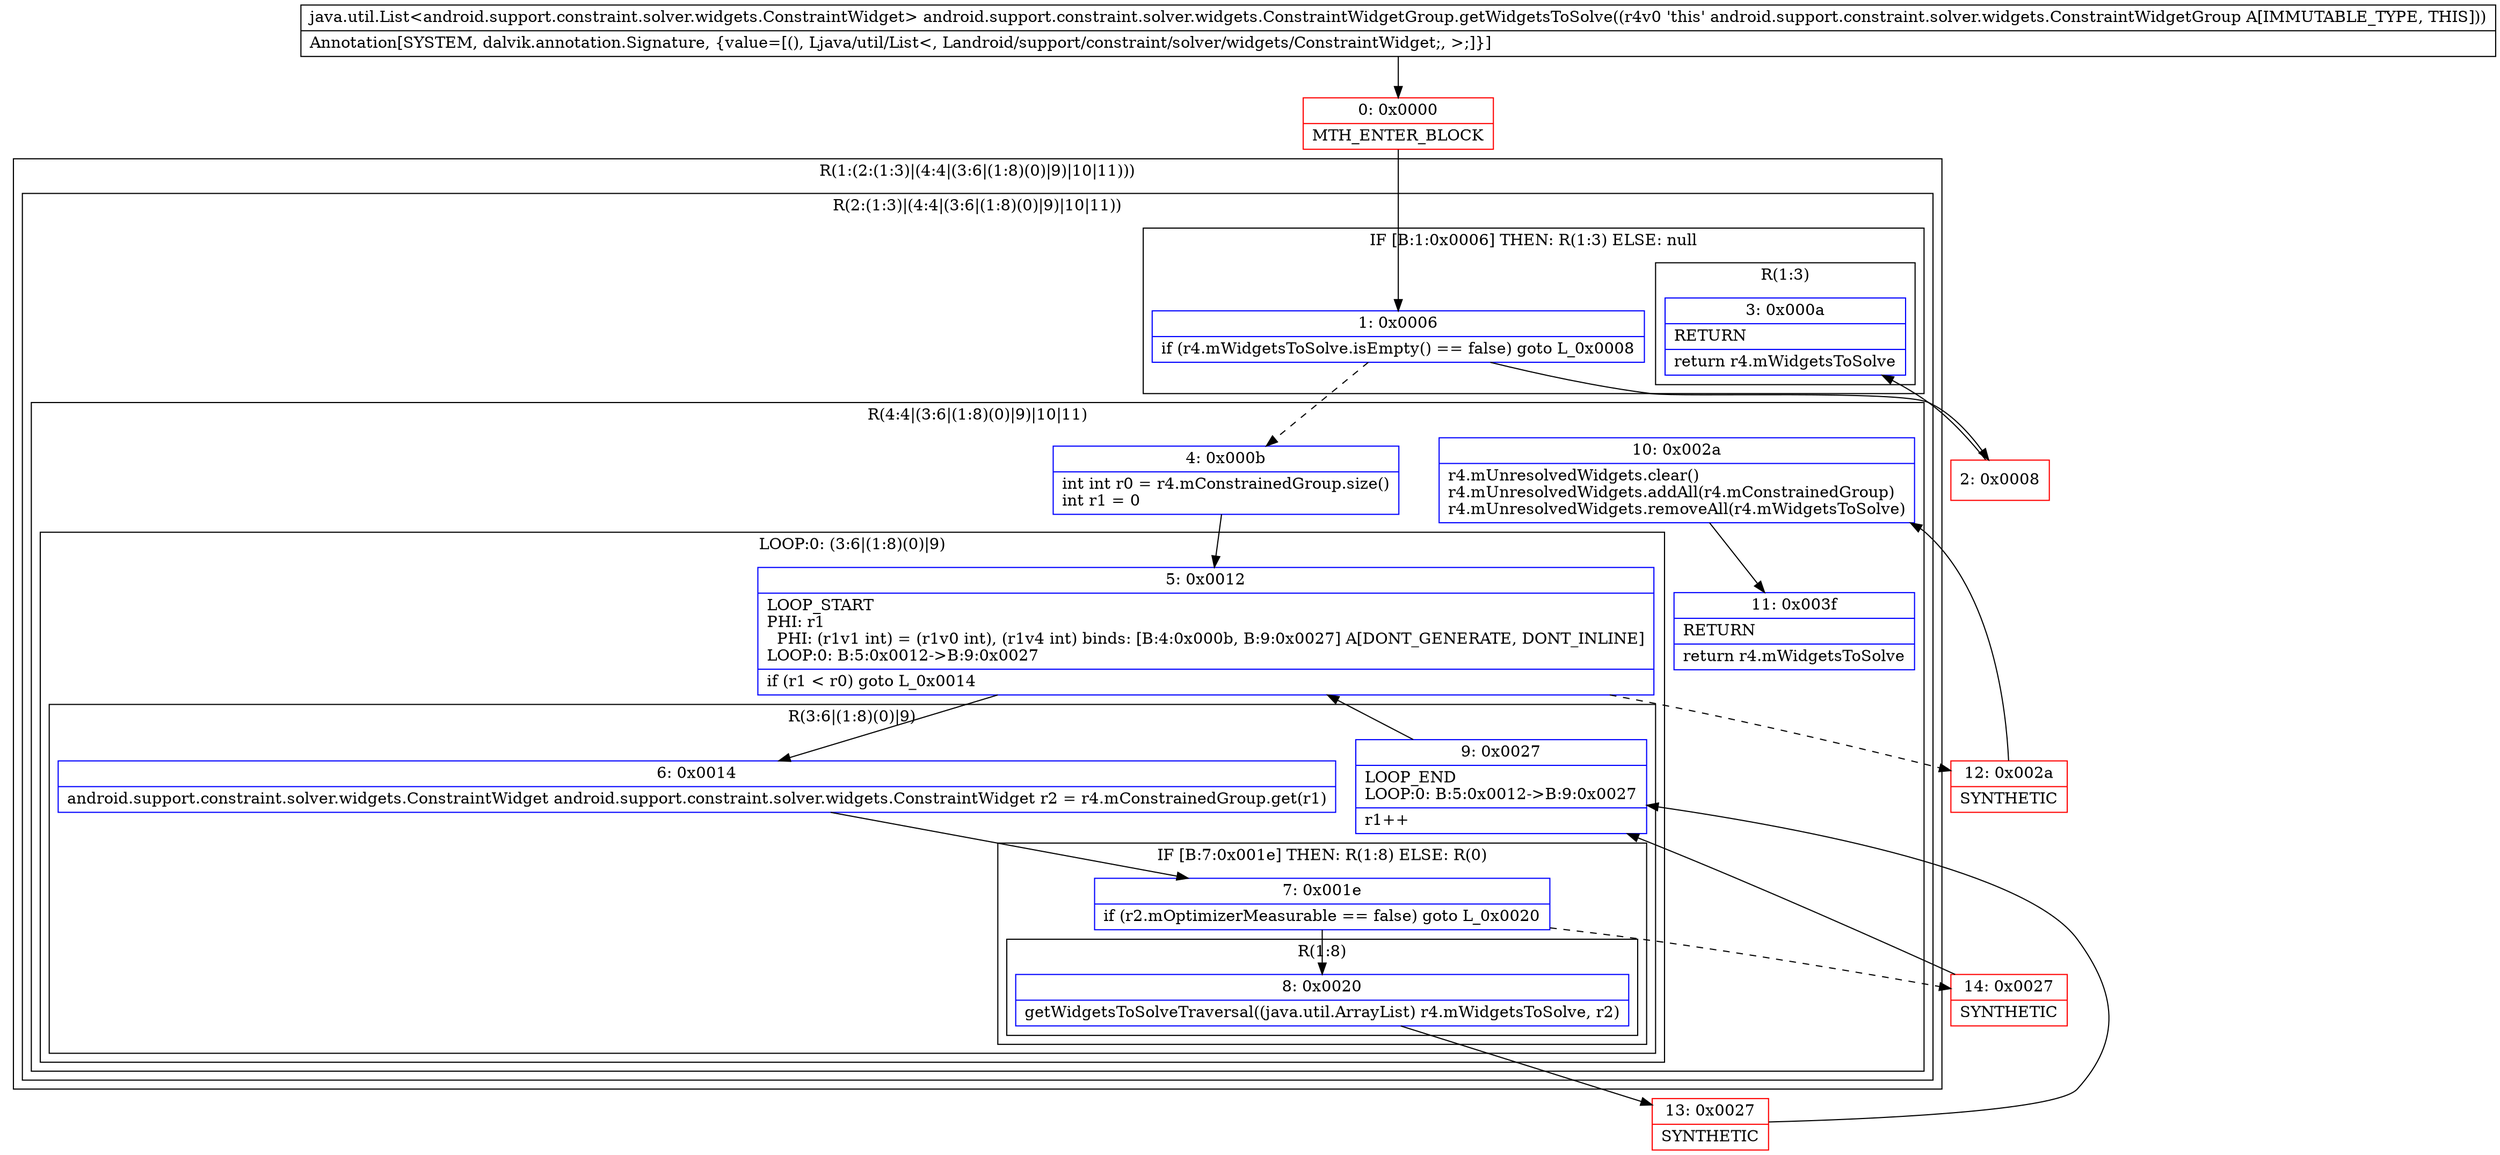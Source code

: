 digraph "CFG forandroid.support.constraint.solver.widgets.ConstraintWidgetGroup.getWidgetsToSolve()Ljava\/util\/List;" {
subgraph cluster_Region_989461599 {
label = "R(1:(2:(1:3)|(4:4|(3:6|(1:8)(0)|9)|10|11)))";
node [shape=record,color=blue];
subgraph cluster_Region_2080443493 {
label = "R(2:(1:3)|(4:4|(3:6|(1:8)(0)|9)|10|11))";
node [shape=record,color=blue];
subgraph cluster_IfRegion_1319627089 {
label = "IF [B:1:0x0006] THEN: R(1:3) ELSE: null";
node [shape=record,color=blue];
Node_1 [shape=record,label="{1\:\ 0x0006|if (r4.mWidgetsToSolve.isEmpty() == false) goto L_0x0008\l}"];
subgraph cluster_Region_703592372 {
label = "R(1:3)";
node [shape=record,color=blue];
Node_3 [shape=record,label="{3\:\ 0x000a|RETURN\l|return r4.mWidgetsToSolve\l}"];
}
}
subgraph cluster_Region_702707845 {
label = "R(4:4|(3:6|(1:8)(0)|9)|10|11)";
node [shape=record,color=blue];
Node_4 [shape=record,label="{4\:\ 0x000b|int int r0 = r4.mConstrainedGroup.size()\lint r1 = 0\l}"];
subgraph cluster_LoopRegion_976195171 {
label = "LOOP:0: (3:6|(1:8)(0)|9)";
node [shape=record,color=blue];
Node_5 [shape=record,label="{5\:\ 0x0012|LOOP_START\lPHI: r1 \l  PHI: (r1v1 int) = (r1v0 int), (r1v4 int) binds: [B:4:0x000b, B:9:0x0027] A[DONT_GENERATE, DONT_INLINE]\lLOOP:0: B:5:0x0012\-\>B:9:0x0027\l|if (r1 \< r0) goto L_0x0014\l}"];
subgraph cluster_Region_222703438 {
label = "R(3:6|(1:8)(0)|9)";
node [shape=record,color=blue];
Node_6 [shape=record,label="{6\:\ 0x0014|android.support.constraint.solver.widgets.ConstraintWidget android.support.constraint.solver.widgets.ConstraintWidget r2 = r4.mConstrainedGroup.get(r1)\l}"];
subgraph cluster_IfRegion_1296105904 {
label = "IF [B:7:0x001e] THEN: R(1:8) ELSE: R(0)";
node [shape=record,color=blue];
Node_7 [shape=record,label="{7\:\ 0x001e|if (r2.mOptimizerMeasurable == false) goto L_0x0020\l}"];
subgraph cluster_Region_2011000525 {
label = "R(1:8)";
node [shape=record,color=blue];
Node_8 [shape=record,label="{8\:\ 0x0020|getWidgetsToSolveTraversal((java.util.ArrayList) r4.mWidgetsToSolve, r2)\l}"];
}
subgraph cluster_Region_1552022994 {
label = "R(0)";
node [shape=record,color=blue];
}
}
Node_9 [shape=record,label="{9\:\ 0x0027|LOOP_END\lLOOP:0: B:5:0x0012\-\>B:9:0x0027\l|r1++\l}"];
}
}
Node_10 [shape=record,label="{10\:\ 0x002a|r4.mUnresolvedWidgets.clear()\lr4.mUnresolvedWidgets.addAll(r4.mConstrainedGroup)\lr4.mUnresolvedWidgets.removeAll(r4.mWidgetsToSolve)\l}"];
Node_11 [shape=record,label="{11\:\ 0x003f|RETURN\l|return r4.mWidgetsToSolve\l}"];
}
}
}
Node_0 [shape=record,color=red,label="{0\:\ 0x0000|MTH_ENTER_BLOCK\l}"];
Node_2 [shape=record,color=red,label="{2\:\ 0x0008}"];
Node_12 [shape=record,color=red,label="{12\:\ 0x002a|SYNTHETIC\l}"];
Node_13 [shape=record,color=red,label="{13\:\ 0x0027|SYNTHETIC\l}"];
Node_14 [shape=record,color=red,label="{14\:\ 0x0027|SYNTHETIC\l}"];
MethodNode[shape=record,label="{java.util.List\<android.support.constraint.solver.widgets.ConstraintWidget\> android.support.constraint.solver.widgets.ConstraintWidgetGroup.getWidgetsToSolve((r4v0 'this' android.support.constraint.solver.widgets.ConstraintWidgetGroup A[IMMUTABLE_TYPE, THIS]))  | Annotation[SYSTEM, dalvik.annotation.Signature, \{value=[(), Ljava\/util\/List\<, Landroid\/support\/constraint\/solver\/widgets\/ConstraintWidget;, \>;]\}]\l}"];
MethodNode -> Node_0;
Node_1 -> Node_2;
Node_1 -> Node_4[style=dashed];
Node_4 -> Node_5;
Node_5 -> Node_6;
Node_5 -> Node_12[style=dashed];
Node_6 -> Node_7;
Node_7 -> Node_8;
Node_7 -> Node_14[style=dashed];
Node_8 -> Node_13;
Node_9 -> Node_5;
Node_10 -> Node_11;
Node_0 -> Node_1;
Node_2 -> Node_3;
Node_12 -> Node_10;
Node_13 -> Node_9;
Node_14 -> Node_9;
}

